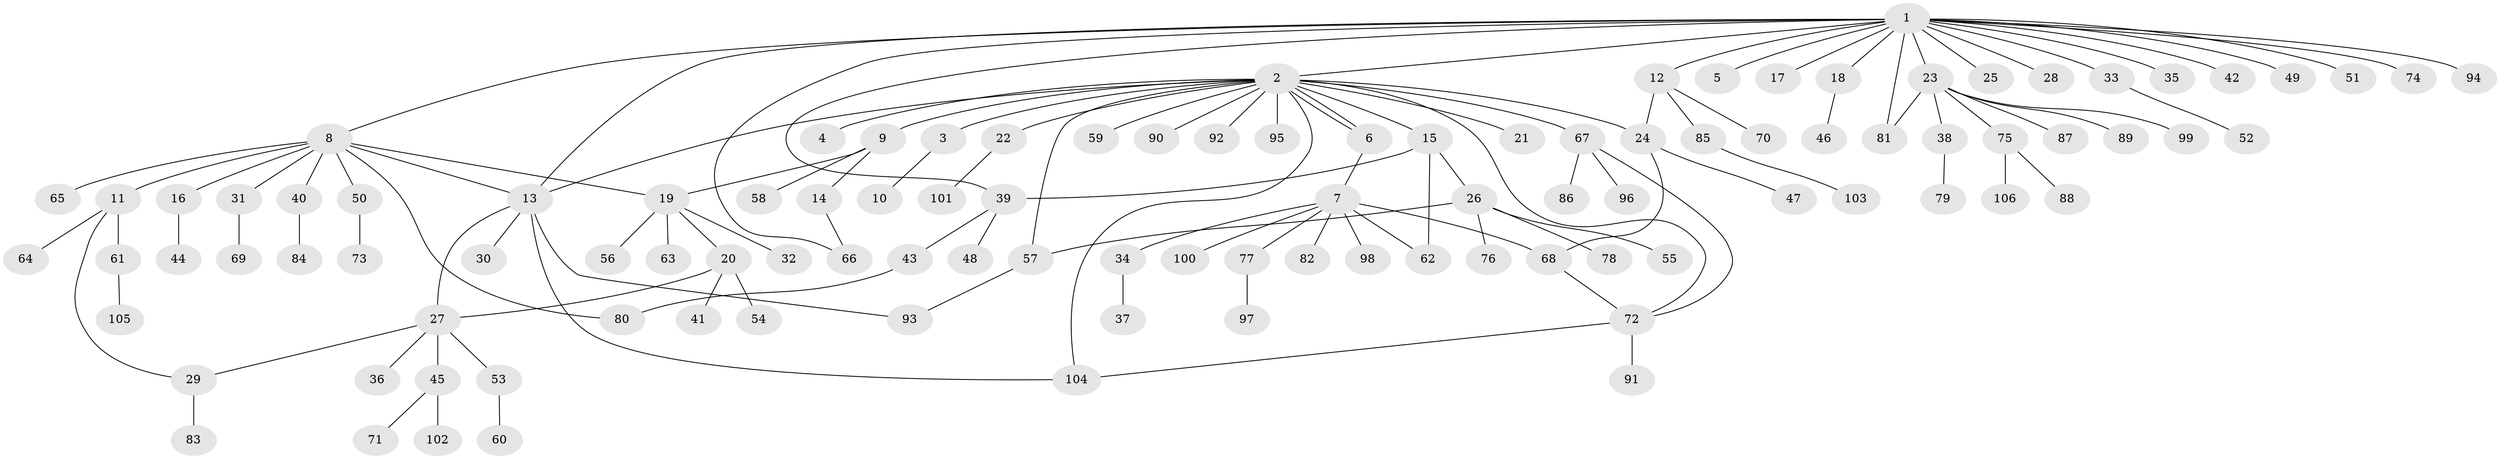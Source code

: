 // coarse degree distribution, {18: 0.012987012987012988, 17: 0.012987012987012988, 2: 0.1038961038961039, 1: 0.6753246753246753, 9: 0.025974025974025976, 3: 0.05194805194805195, 5: 0.012987012987012988, 4: 0.025974025974025976, 7: 0.025974025974025976, 6: 0.03896103896103896, 8: 0.012987012987012988}
// Generated by graph-tools (version 1.1) at 2025/41/03/06/25 10:41:47]
// undirected, 106 vertices, 124 edges
graph export_dot {
graph [start="1"]
  node [color=gray90,style=filled];
  1;
  2;
  3;
  4;
  5;
  6;
  7;
  8;
  9;
  10;
  11;
  12;
  13;
  14;
  15;
  16;
  17;
  18;
  19;
  20;
  21;
  22;
  23;
  24;
  25;
  26;
  27;
  28;
  29;
  30;
  31;
  32;
  33;
  34;
  35;
  36;
  37;
  38;
  39;
  40;
  41;
  42;
  43;
  44;
  45;
  46;
  47;
  48;
  49;
  50;
  51;
  52;
  53;
  54;
  55;
  56;
  57;
  58;
  59;
  60;
  61;
  62;
  63;
  64;
  65;
  66;
  67;
  68;
  69;
  70;
  71;
  72;
  73;
  74;
  75;
  76;
  77;
  78;
  79;
  80;
  81;
  82;
  83;
  84;
  85;
  86;
  87;
  88;
  89;
  90;
  91;
  92;
  93;
  94;
  95;
  96;
  97;
  98;
  99;
  100;
  101;
  102;
  103;
  104;
  105;
  106;
  1 -- 2;
  1 -- 5;
  1 -- 8;
  1 -- 12;
  1 -- 13;
  1 -- 17;
  1 -- 18;
  1 -- 23;
  1 -- 25;
  1 -- 28;
  1 -- 33;
  1 -- 35;
  1 -- 39;
  1 -- 42;
  1 -- 49;
  1 -- 51;
  1 -- 66;
  1 -- 74;
  1 -- 81;
  1 -- 94;
  2 -- 3;
  2 -- 4;
  2 -- 6;
  2 -- 6;
  2 -- 9;
  2 -- 13;
  2 -- 15;
  2 -- 21;
  2 -- 22;
  2 -- 24;
  2 -- 57;
  2 -- 59;
  2 -- 67;
  2 -- 72;
  2 -- 90;
  2 -- 92;
  2 -- 95;
  2 -- 104;
  3 -- 10;
  6 -- 7;
  7 -- 34;
  7 -- 62;
  7 -- 68;
  7 -- 77;
  7 -- 82;
  7 -- 98;
  7 -- 100;
  8 -- 11;
  8 -- 13;
  8 -- 16;
  8 -- 19;
  8 -- 31;
  8 -- 40;
  8 -- 50;
  8 -- 65;
  8 -- 80;
  9 -- 14;
  9 -- 19;
  9 -- 58;
  11 -- 29;
  11 -- 61;
  11 -- 64;
  12 -- 24;
  12 -- 70;
  12 -- 85;
  13 -- 27;
  13 -- 30;
  13 -- 93;
  13 -- 104;
  14 -- 66;
  15 -- 26;
  15 -- 39;
  15 -- 62;
  16 -- 44;
  18 -- 46;
  19 -- 20;
  19 -- 32;
  19 -- 56;
  19 -- 63;
  20 -- 27;
  20 -- 41;
  20 -- 54;
  22 -- 101;
  23 -- 38;
  23 -- 75;
  23 -- 81;
  23 -- 87;
  23 -- 89;
  23 -- 99;
  24 -- 47;
  24 -- 68;
  26 -- 55;
  26 -- 57;
  26 -- 76;
  26 -- 78;
  27 -- 29;
  27 -- 36;
  27 -- 45;
  27 -- 53;
  29 -- 83;
  31 -- 69;
  33 -- 52;
  34 -- 37;
  38 -- 79;
  39 -- 43;
  39 -- 48;
  40 -- 84;
  43 -- 80;
  45 -- 71;
  45 -- 102;
  50 -- 73;
  53 -- 60;
  57 -- 93;
  61 -- 105;
  67 -- 72;
  67 -- 86;
  67 -- 96;
  68 -- 72;
  72 -- 91;
  72 -- 104;
  75 -- 88;
  75 -- 106;
  77 -- 97;
  85 -- 103;
}
